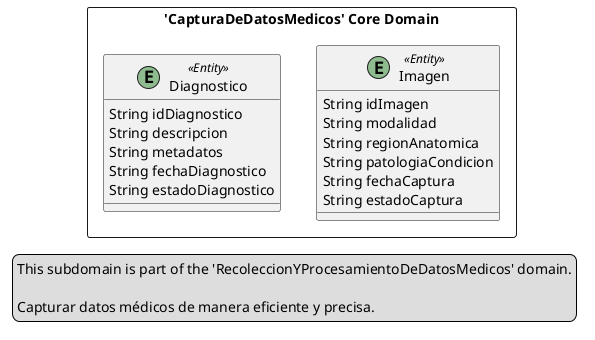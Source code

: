 @startuml

skinparam componentStyle uml2

package "'CapturaDeDatosMedicos' Core Domain" <<Rectangle>> {
	class Imagen <<(E,DarkSeaGreen) Entity>> {
		String idImagen
		String modalidad
		String regionAnatomica
		String patologiaCondicion
		String fechaCaptura
		String estadoCaptura
	}
	class Diagnostico <<(E,DarkSeaGreen) Entity>> {
		String idDiagnostico
		String descripcion
		String metadatos
		String fechaDiagnostico
		String estadoDiagnostico
	}
}
legend left
  This subdomain is part of the 'RecoleccionYProcesamientoDeDatosMedicos' domain.

  Capturar datos médicos de manera eficiente y precisa.
end legend


@enduml
